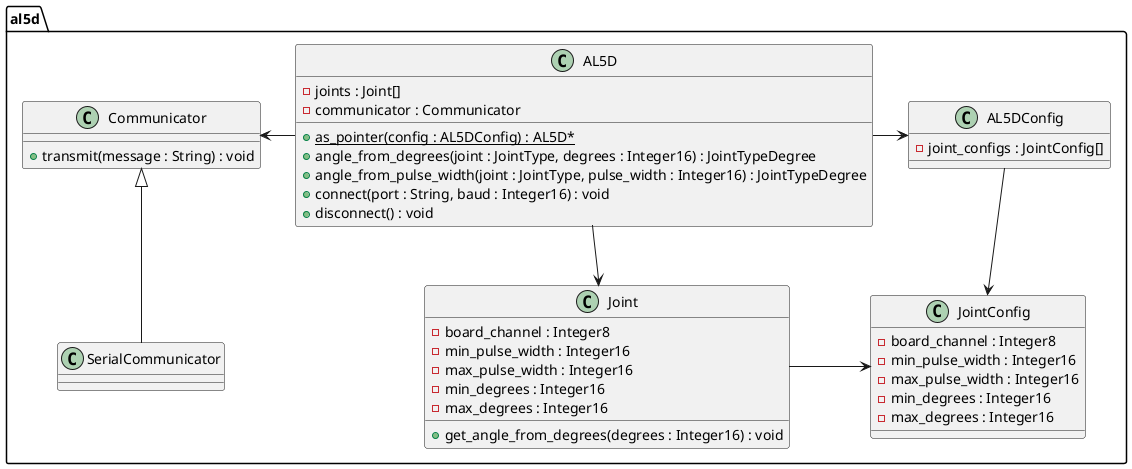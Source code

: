 @startuml

namespace al5d {
    class AL5D {
        - joints : Joint[]
        - communicator : Communicator
        + {static} as_pointer(config : AL5DConfig) : AL5D*
        + angle_from_degrees(joint : JointType, degrees : Integer16) : JointTypeDegree
        + angle_from_pulse_width(joint : JointType, pulse_width : Integer16) : JointTypeDegree
        + connect(port : String, baud : Integer16) : void
        + disconnect() : void
    }

    class Joint {
        - board_channel : Integer8
        - min_pulse_width : Integer16
        - max_pulse_width : Integer16
        - min_degrees : Integer16
        - max_degrees : Integer16
        + get_angle_from_degrees(degrees : Integer16) : void
    }

    class AL5DConfig {
        - joint_configs : JointConfig[]
    }

    class JointConfig {
        - board_channel : Integer8
        - min_pulse_width : Integer16
        - max_pulse_width : Integer16
        - min_degrees : Integer16
        - max_degrees : Integer16
    }

    class Communicator {
        + transmit(message : String) : void
    }

    AL5D -> Joint
    Communicator <- AL5D
    Communicator <|-- SerialCommunicator
    AL5D -> AL5DConfig
    Joint -> JointConfig
    AL5DConfig --> JointConfig
}

@enduml
